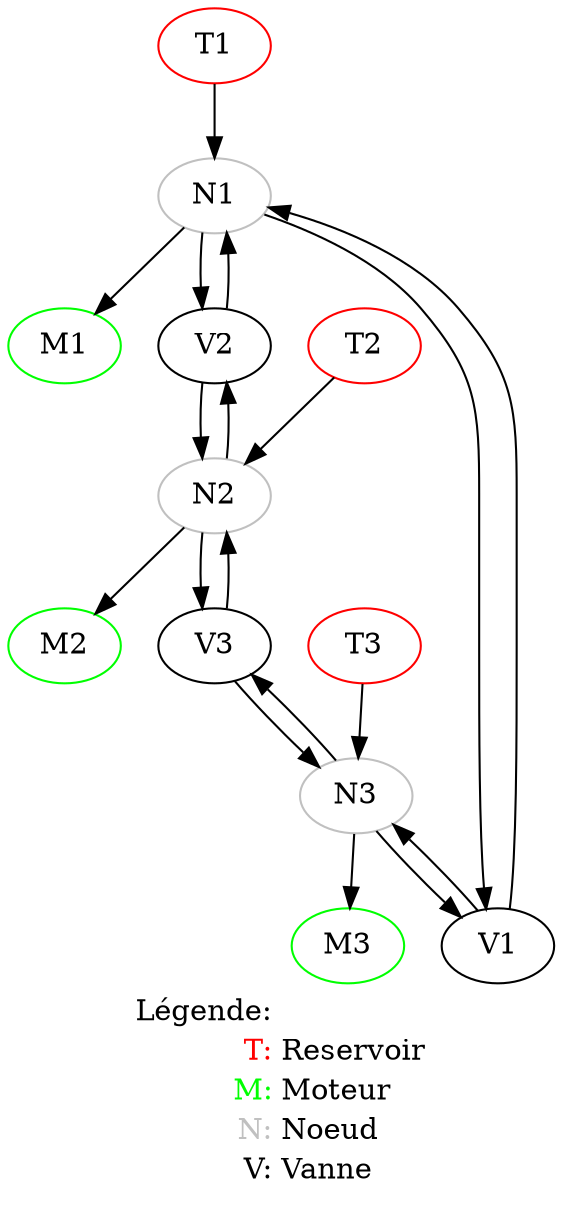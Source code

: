 digraph G {
	/* Dessins */
	T1,T2,T3 [
		color = red
	]
	M1,M2,M3 [
		color = green
	]
	N1,N2,N3 [ 
		color = grey
	]
	
	label = <<TABLE BORDER="0" CELLBORDER="0" CELLSPACING="0">
	<TR><TD ALIGN="right" >Légende:</TD></TR>
	<TR><TD ALIGN="right" ><FONT COLOR="red">T:</FONT></TD><TD ALIGN="left" >Reservoir</TD></TR>
	<TR><TD ALIGN="right" ><FONT COLOR="green">M:</FONT></TD><TD ALIGN="left" >Moteur</TD></TR>
	<TR><TD ALIGN="right" ><FONT COLOR="grey">N:</FONT></TD><TD ALIGN="left" >Noeud</TD></TR>
	<TR><TD ALIGN="right" ><FONT COLOR="black">V:</FONT></TD><TD ALIGN="left" >Vanne</TD></TR>
	</TABLE>>

	T1 -> N1;
	T2 -> N2;
	T3 -> N3;
	N1 -> M1;
	N1 -> V2;
	V2 -> N2;
	N1 -> V1;
	V1 -> N3;
	
	N2 -> M2;
	N2 -> V2;
	V2 -> N1;
	N2 -> V3;
	V3 -> N3;
	
	N3 -> M3;
	N3 -> V3;
	V3 -> N2;
	N3 -> V1;
	V1 -> N1;

}
